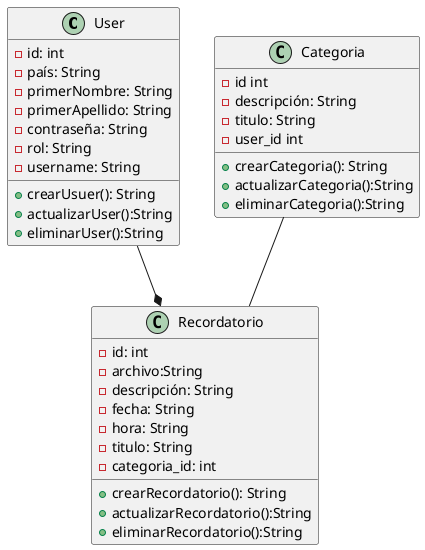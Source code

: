 @startuml

class User {
    - id: int 
    - país: String
    - primerNombre: String
    - primerApellido: String
    - contraseña: String
    - rol: String
    - username: String
    + crearUsuer(): String
    + actualizarUser():String
    + eliminarUser():String
}

class Categoria {
    - id int
    - descripción: String
    - titulo: String
    - user_id int 
    + crearCategoria(): String
    + actualizarCategoria():String
    + eliminarCategoria():String
}

class Recordatorio {
    - id: int
    - archivo:String
    - descripción: String
    - fecha: String
    - hora: String
    - titulo: String
    - categoria_id: int
    + crearRecordatorio(): String
    + actualizarRecordatorio():String
    + eliminarRecordatorio():String
}

User --* Recordatorio 
Categoria -- Recordatorio

@enduml